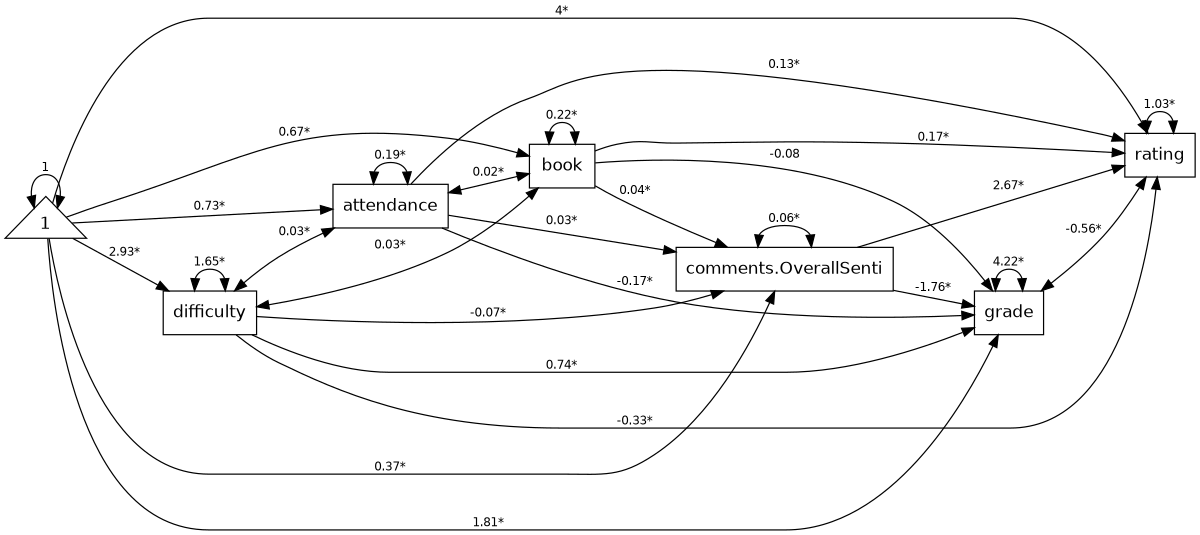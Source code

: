 digraph "pathdiagram" {
  rankdir=LR;
  size="8,8";
  node [fontname="Helvetica" fontsize=14 shape=box];
  edge [fontname="Helvetica" fontsize=10];
  center=1;
  "1" [shape=triangle]
  "1" -> "1" [label="1"   dir=both]
  "comments.OverallSenti" -> "rating" [label="2.67*"];
  "book" -> "rating" [label="0.17*"];
  "attendance" -> "rating" [label="0.13*"];
  "difficulty" -> "rating" [label="-0.33*"];
  "comments.OverallSenti" -> "grade" [label="-1.76*"];
  "book" -> "grade" [label="-0.08"];
  "attendance" -> "grade" [label="-0.17*"];
  "difficulty" -> "grade" [label="0.74*"];
  "book" -> "comments.OverallSenti" [label="0.04*"];
  "attendance" -> "comments.OverallSenti" [label="0.03*"];
  "difficulty" -> "comments.OverallSenti" [label="-0.07*"];
  "1" -> "rating" [label="4*"];
  "1" -> "grade" [label="1.81*"];
  "1" -> "comments.OverallSenti" [label="0.37*"];
  "1" -> "book" [label="0.67*"];
  "1" -> "attendance" [label="0.73*"];
  "1" -> "difficulty" [label="2.93*"];
  "rating" -> "rating" [label="1.03*"  dir=both];
  "grade" -> "rating" [label="-0.56*"  dir=both];
  "grade" -> "grade" [label="4.22*"  dir=both];
  "comments.OverallSenti" -> "comments.OverallSenti" [label="0.06*"  dir=both];
  "book" -> "book" [label="0.22*"  dir=both];
  "attendance" -> "book" [label="0.02*"  dir=both];
  "difficulty" -> "book" [label="0.03*"  dir=both];
  "attendance" -> "attendance" [label="0.19*"  dir=both];
  "difficulty" -> "attendance" [label="0.03*"  dir=both];
  "difficulty" -> "difficulty" [label="1.65*"  dir=both];
}
